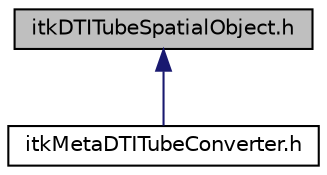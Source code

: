 digraph "itkDTITubeSpatialObject.h"
{
 // LATEX_PDF_SIZE
  edge [fontname="Helvetica",fontsize="10",labelfontname="Helvetica",labelfontsize="10"];
  node [fontname="Helvetica",fontsize="10",shape=record];
  Node1 [label="itkDTITubeSpatialObject.h",height=0.2,width=0.4,color="black", fillcolor="grey75", style="filled", fontcolor="black",tooltip=" "];
  Node1 -> Node2 [dir="back",color="midnightblue",fontsize="10",style="solid",fontname="Helvetica"];
  Node2 [label="itkMetaDTITubeConverter.h",height=0.2,width=0.4,color="black", fillcolor="white", style="filled",URL="$itkMetaDTITubeConverter_8h.html",tooltip=" "];
}

